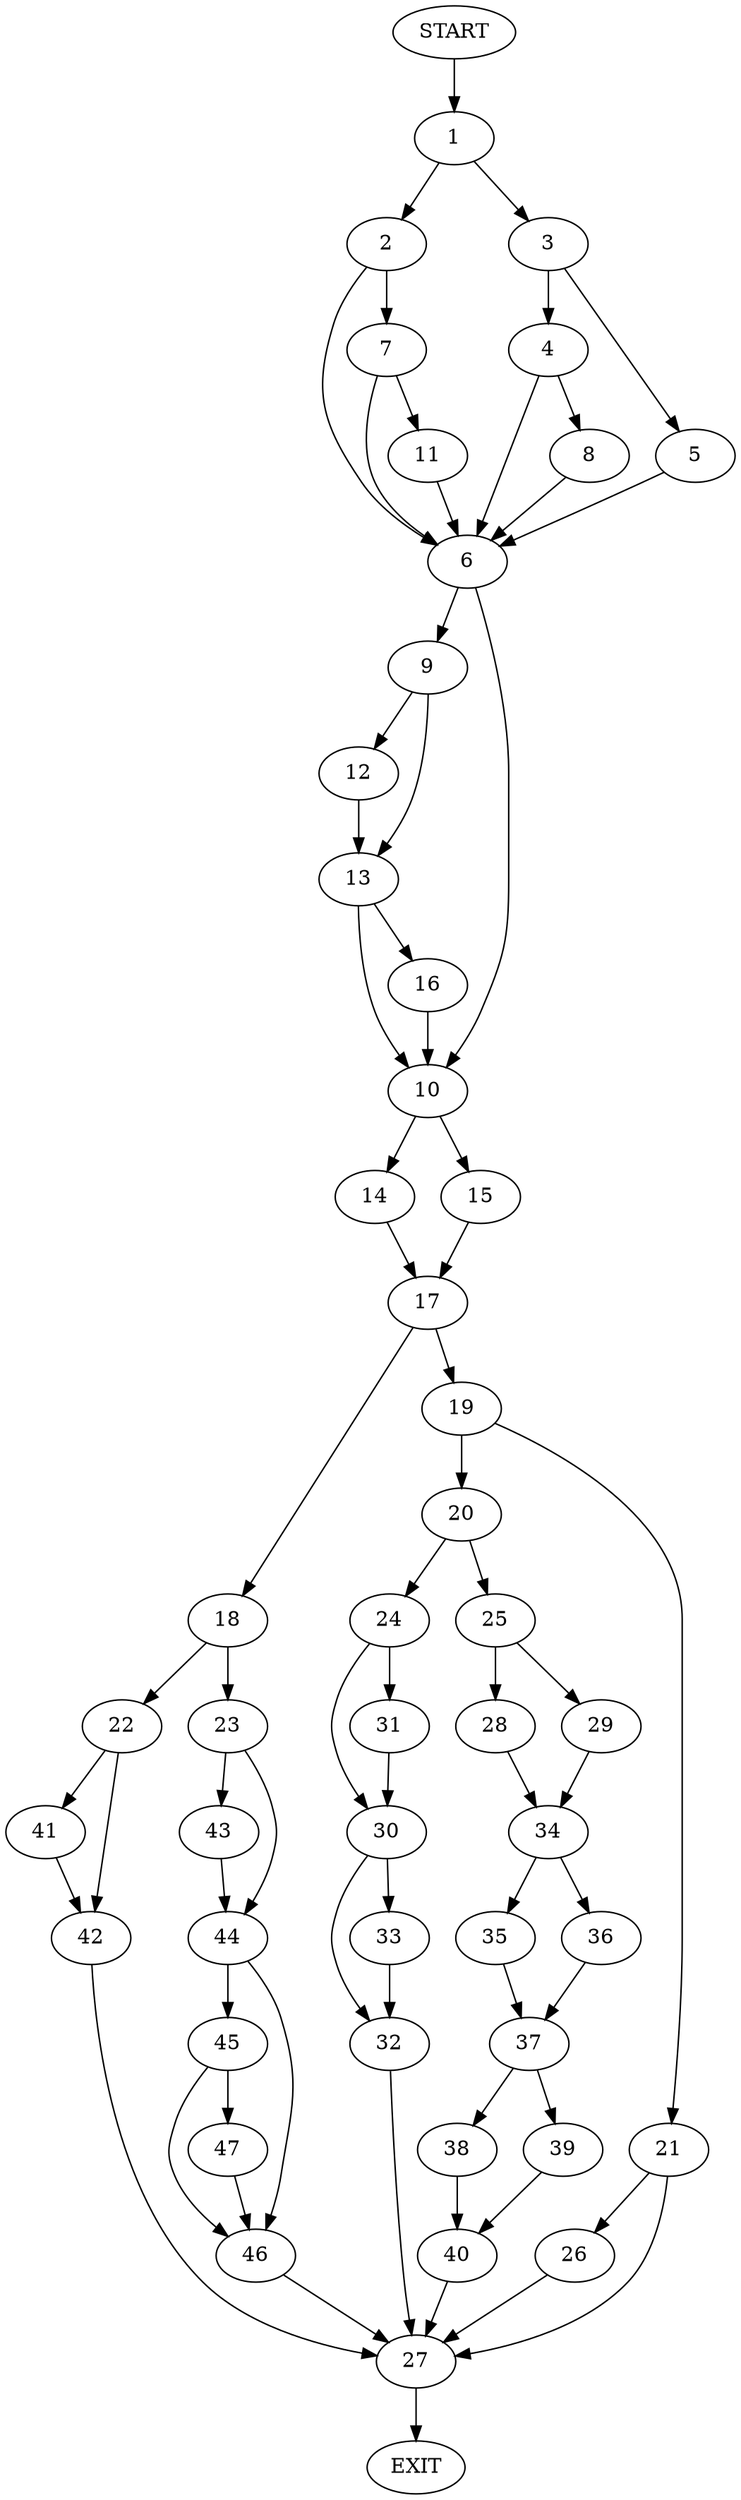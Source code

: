 digraph {
0 [label="START"]
48 [label="EXIT"]
0 -> 1
1 -> 2
1 -> 3
3 -> 4
3 -> 5
2 -> 6
2 -> 7
5 -> 6
4 -> 8
4 -> 6
6 -> 9
6 -> 10
8 -> 6
7 -> 11
7 -> 6
11 -> 6
9 -> 12
9 -> 13
10 -> 14
10 -> 15
13 -> 16
13 -> 10
12 -> 13
16 -> 10
15 -> 17
14 -> 17
17 -> 18
17 -> 19
19 -> 20
19 -> 21
18 -> 22
18 -> 23
20 -> 24
20 -> 25
21 -> 26
21 -> 27
26 -> 27
27 -> 48
25 -> 28
25 -> 29
24 -> 30
24 -> 31
30 -> 32
30 -> 33
31 -> 30
33 -> 32
32 -> 27
29 -> 34
28 -> 34
34 -> 35
34 -> 36
35 -> 37
36 -> 37
37 -> 38
37 -> 39
39 -> 40
38 -> 40
40 -> 27
22 -> 41
22 -> 42
23 -> 43
23 -> 44
42 -> 27
41 -> 42
43 -> 44
44 -> 45
44 -> 46
46 -> 27
45 -> 47
45 -> 46
47 -> 46
}
